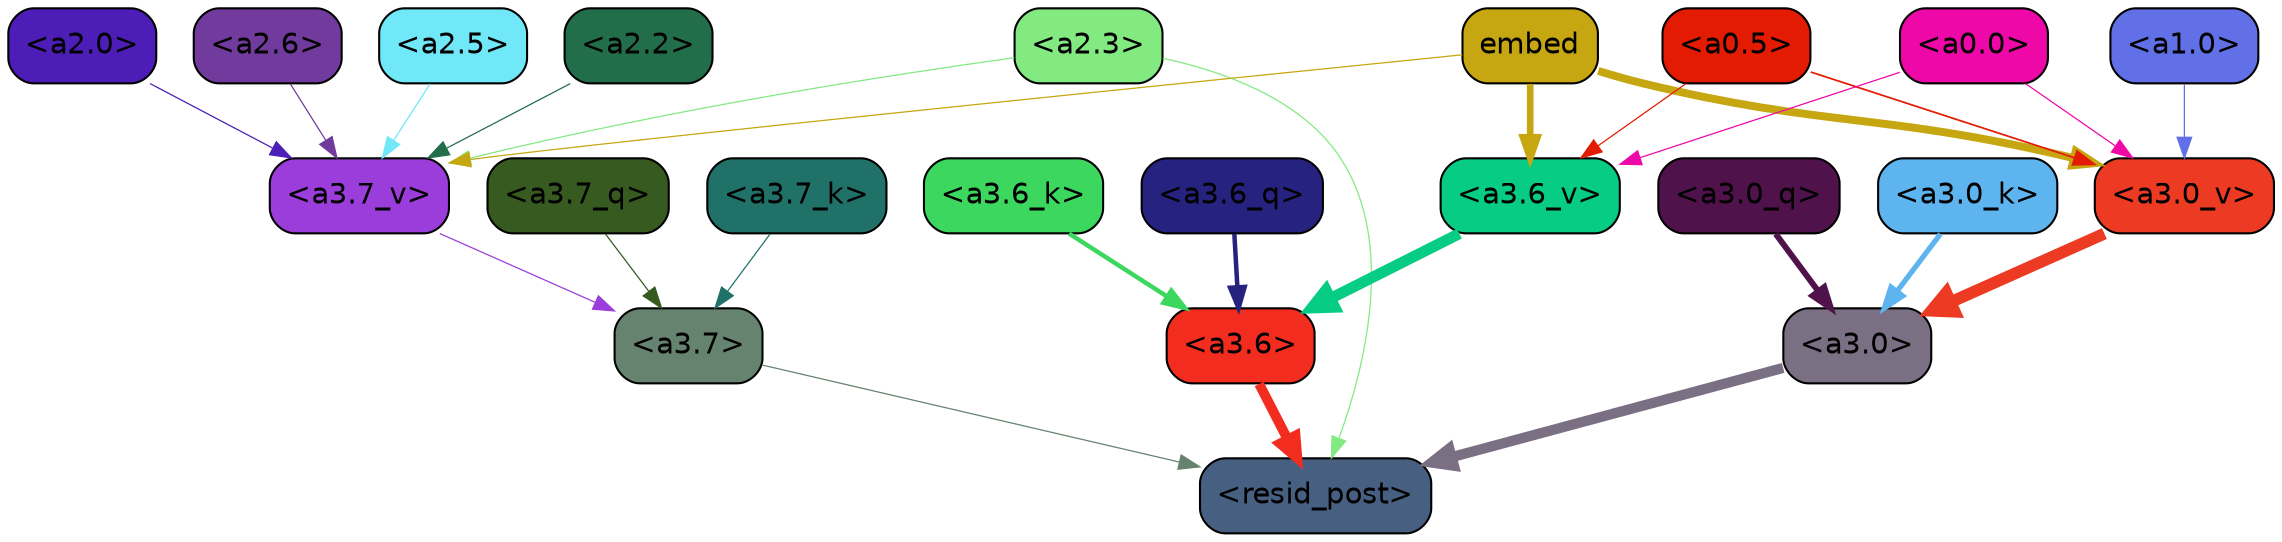 strict digraph "" {
	graph [bgcolor=transparent,
		layout=dot,
		overlap=false,
		splines=true
	];
	"<a3.7>"	[color=black,
		fillcolor="#66836f",
		fontname=Helvetica,
		shape=box,
		style="filled, rounded"];
	"<resid_post>"	[color=black,
		fillcolor="#475f81",
		fontname=Helvetica,
		shape=box,
		style="filled, rounded"];
	"<a3.7>" -> "<resid_post>"	[color="#66836f",
		penwidth=0.6];
	"<a3.6>"	[color=black,
		fillcolor="#f22d20",
		fontname=Helvetica,
		shape=box,
		style="filled, rounded"];
	"<a3.6>" -> "<resid_post>"	[color="#f22d20",
		penwidth=4.751592040061951];
	"<a3.0>"	[color=black,
		fillcolor="#7a6f83",
		fontname=Helvetica,
		shape=box,
		style="filled, rounded"];
	"<a3.0>" -> "<resid_post>"	[color="#7a6f83",
		penwidth=4.904066681861877];
	"<a2.3>"	[color=black,
		fillcolor="#82ea81",
		fontname=Helvetica,
		shape=box,
		style="filled, rounded"];
	"<a2.3>" -> "<resid_post>"	[color="#82ea81",
		penwidth=0.6];
	"<a3.7_v>"	[color=black,
		fillcolor="#9b3ddb",
		fontname=Helvetica,
		shape=box,
		style="filled, rounded"];
	"<a2.3>" -> "<a3.7_v>"	[color="#82ea81",
		penwidth=0.6];
	"<a3.7_q>"	[color=black,
		fillcolor="#375a21",
		fontname=Helvetica,
		shape=box,
		style="filled, rounded"];
	"<a3.7_q>" -> "<a3.7>"	[color="#375a21",
		penwidth=0.6];
	"<a3.6_q>"	[color=black,
		fillcolor="#262380",
		fontname=Helvetica,
		shape=box,
		style="filled, rounded"];
	"<a3.6_q>" -> "<a3.6>"	[color="#262380",
		penwidth=2.160832464694977];
	"<a3.0_q>"	[color=black,
		fillcolor="#50124b",
		fontname=Helvetica,
		shape=box,
		style="filled, rounded"];
	"<a3.0_q>" -> "<a3.0>"	[color="#50124b",
		penwidth=2.870753765106201];
	"<a3.7_k>"	[color=black,
		fillcolor="#207269",
		fontname=Helvetica,
		shape=box,
		style="filled, rounded"];
	"<a3.7_k>" -> "<a3.7>"	[color="#207269",
		penwidth=0.6];
	"<a3.6_k>"	[color=black,
		fillcolor="#3bd75e",
		fontname=Helvetica,
		shape=box,
		style="filled, rounded"];
	"<a3.6_k>" -> "<a3.6>"	[color="#3bd75e",
		penwidth=2.13908451795578];
	"<a3.0_k>"	[color=black,
		fillcolor="#5eb4ee",
		fontname=Helvetica,
		shape=box,
		style="filled, rounded"];
	"<a3.0_k>" -> "<a3.0>"	[color="#5eb4ee",
		penwidth=2.520303964614868];
	"<a3.7_v>" -> "<a3.7>"	[color="#9b3ddb",
		penwidth=0.6];
	"<a3.6_v>"	[color=black,
		fillcolor="#07cc83",
		fontname=Helvetica,
		shape=box,
		style="filled, rounded"];
	"<a3.6_v>" -> "<a3.6>"	[color="#07cc83",
		penwidth=5.297133803367615];
	"<a3.0_v>"	[color=black,
		fillcolor="#ec3b22",
		fontname=Helvetica,
		shape=box,
		style="filled, rounded"];
	"<a3.0_v>" -> "<a3.0>"	[color="#ec3b22",
		penwidth=5.680712580680847];
	"<a2.6>"	[color=black,
		fillcolor="#703b9d",
		fontname=Helvetica,
		shape=box,
		style="filled, rounded"];
	"<a2.6>" -> "<a3.7_v>"	[color="#703b9d",
		penwidth=0.6];
	"<a2.5>"	[color=black,
		fillcolor="#70e8f8",
		fontname=Helvetica,
		shape=box,
		style="filled, rounded"];
	"<a2.5>" -> "<a3.7_v>"	[color="#70e8f8",
		penwidth=0.6];
	"<a2.2>"	[color=black,
		fillcolor="#226e4a",
		fontname=Helvetica,
		shape=box,
		style="filled, rounded"];
	"<a2.2>" -> "<a3.7_v>"	[color="#226e4a",
		penwidth=0.6];
	"<a2.0>"	[color=black,
		fillcolor="#4c1db7",
		fontname=Helvetica,
		shape=box,
		style="filled, rounded"];
	"<a2.0>" -> "<a3.7_v>"	[color="#4c1db7",
		penwidth=0.6];
	embed	[color=black,
		fillcolor="#c6a711",
		fontname=Helvetica,
		shape=box,
		style="filled, rounded"];
	embed -> "<a3.7_v>"	[color="#c6a711",
		penwidth=0.6];
	embed -> "<a3.6_v>"	[color="#c6a711",
		penwidth=3.1840110421180725];
	embed -> "<a3.0_v>"	[color="#c6a711",
		penwidth=3.8132747188210487];
	"<a0.5>"	[color=black,
		fillcolor="#e31b02",
		fontname=Helvetica,
		shape=box,
		style="filled, rounded"];
	"<a0.5>" -> "<a3.6_v>"	[color="#e31b02",
		penwidth=0.6];
	"<a0.5>" -> "<a3.0_v>"	[color="#e31b02",
		penwidth=0.8331108838319778];
	"<a0.0>"	[color=black,
		fillcolor="#ef08a8",
		fontname=Helvetica,
		shape=box,
		style="filled, rounded"];
	"<a0.0>" -> "<a3.6_v>"	[color="#ef08a8",
		penwidth=0.6];
	"<a0.0>" -> "<a3.0_v>"	[color="#ef08a8",
		penwidth=0.6];
	"<a1.0>"	[color=black,
		fillcolor="#6170e6",
		fontname=Helvetica,
		shape=box,
		style="filled, rounded"];
	"<a1.0>" -> "<a3.0_v>"	[color="#6170e6",
		penwidth=0.6];
}
